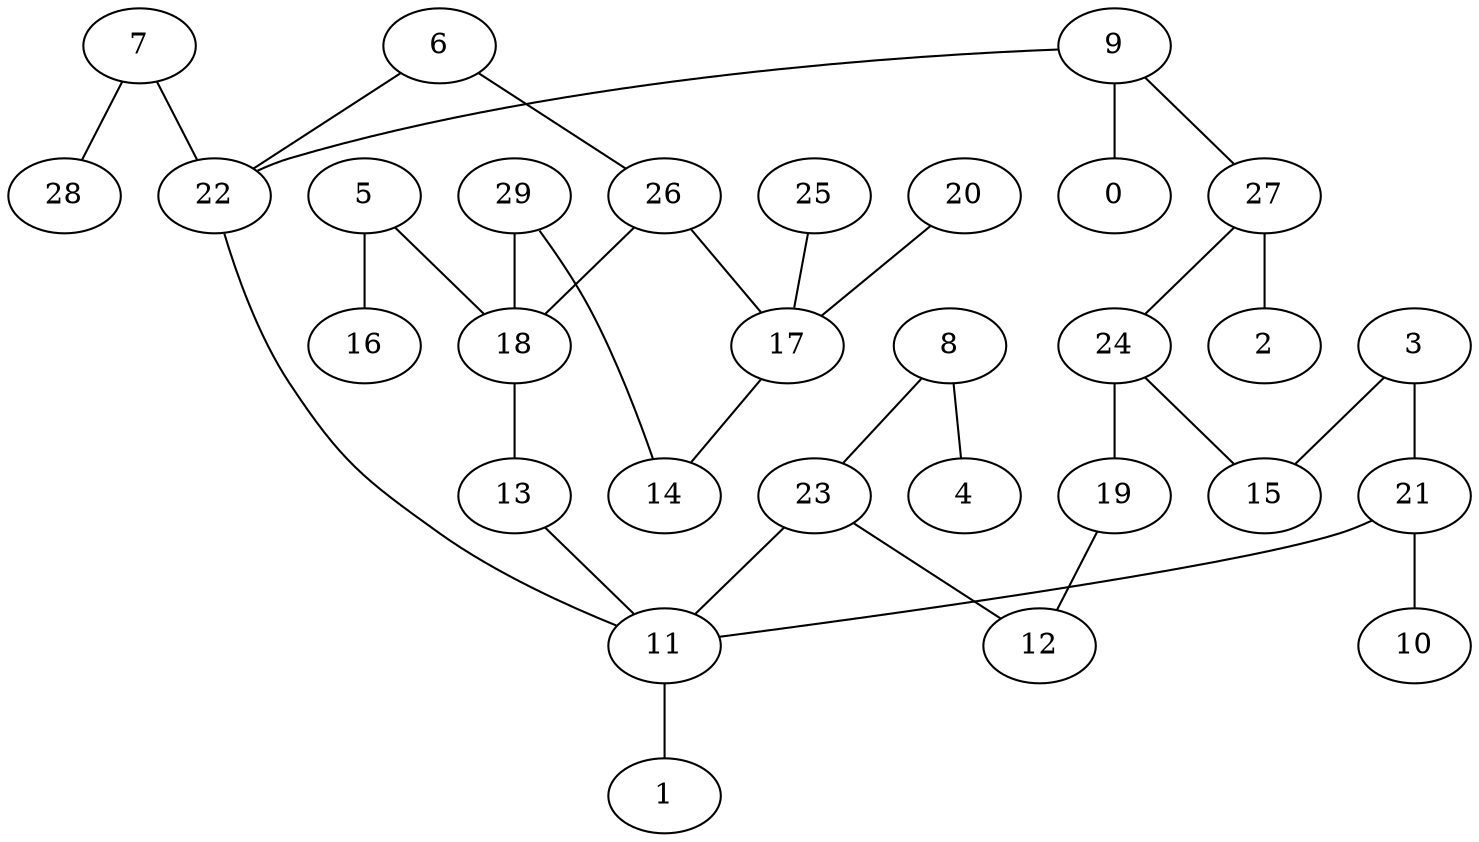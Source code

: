 digraph GG_graph {

subgraph G_graph {
edge [color = black]
"26" -> "18" [dir = none]
"8" -> "4" [dir = none]
"8" -> "23" [dir = none]
"29" -> "14" [dir = none]
"29" -> "18" [dir = none]
"13" -> "11" [dir = none]
"9" -> "27" [dir = none]
"9" -> "0" [dir = none]
"9" -> "22" [dir = none]
"22" -> "11" [dir = none]
"18" -> "13" [dir = none]
"11" -> "1" [dir = none]
"17" -> "14" [dir = none]
"27" -> "2" [dir = none]
"27" -> "24" [dir = none]
"7" -> "28" [dir = none]
"7" -> "22" [dir = none]
"5" -> "16" [dir = none]
"5" -> "18" [dir = none]
"6" -> "26" [dir = none]
"3" -> "15" [dir = none]
"23" -> "11" [dir = none]
"21" -> "10" [dir = none]
"21" -> "11" [dir = none]
"20" -> "17" [dir = none]
"24" -> "15" [dir = none]
"24" -> "19" [dir = none]
"19" -> "12" [dir = none]
"25" -> "17" [dir = none]
"6" -> "22" [dir = none]
"26" -> "17" [dir = none]
"3" -> "21" [dir = none]
"23" -> "12" [dir = none]
}

}
